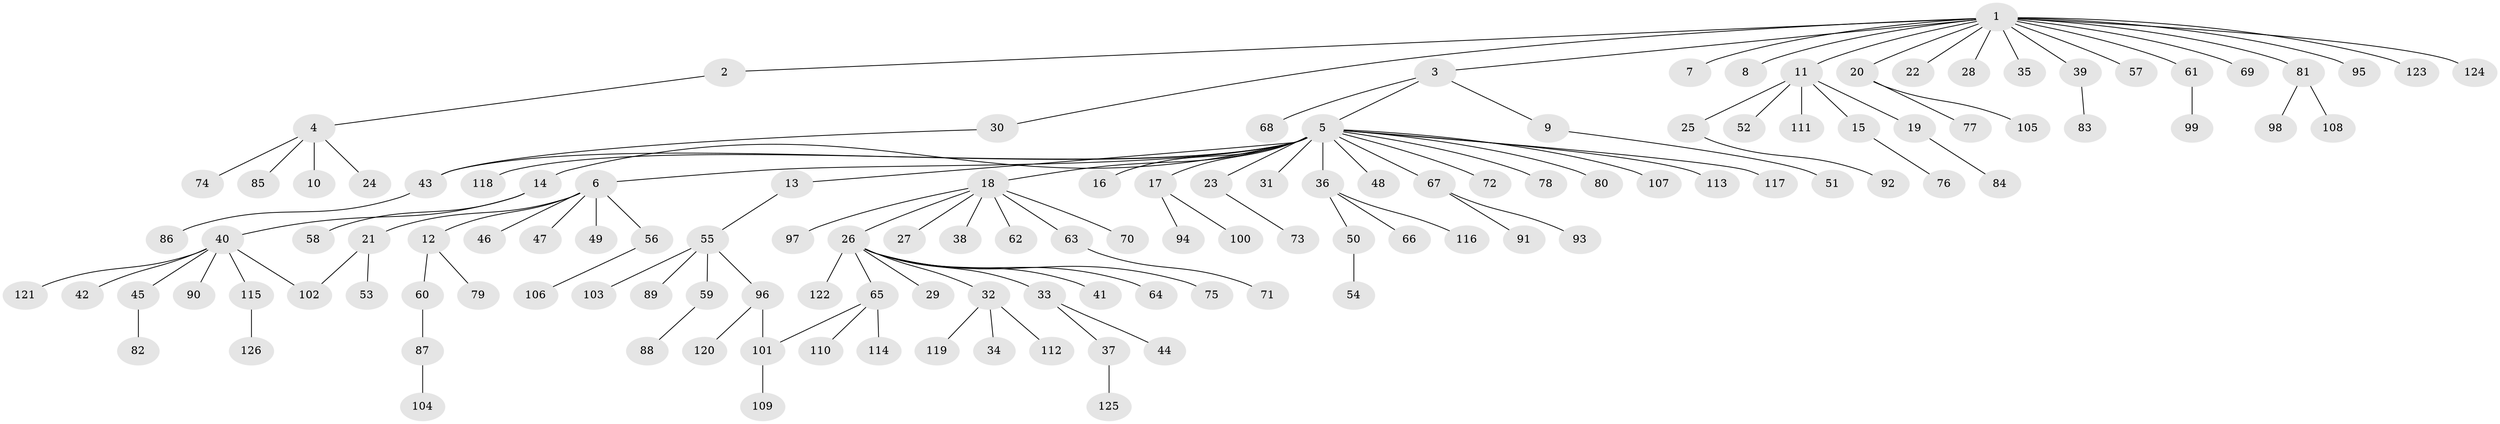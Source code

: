 // Generated by graph-tools (version 1.1) at 2025/35/03/09/25 02:35:40]
// undirected, 126 vertices, 128 edges
graph export_dot {
graph [start="1"]
  node [color=gray90,style=filled];
  1;
  2;
  3;
  4;
  5;
  6;
  7;
  8;
  9;
  10;
  11;
  12;
  13;
  14;
  15;
  16;
  17;
  18;
  19;
  20;
  21;
  22;
  23;
  24;
  25;
  26;
  27;
  28;
  29;
  30;
  31;
  32;
  33;
  34;
  35;
  36;
  37;
  38;
  39;
  40;
  41;
  42;
  43;
  44;
  45;
  46;
  47;
  48;
  49;
  50;
  51;
  52;
  53;
  54;
  55;
  56;
  57;
  58;
  59;
  60;
  61;
  62;
  63;
  64;
  65;
  66;
  67;
  68;
  69;
  70;
  71;
  72;
  73;
  74;
  75;
  76;
  77;
  78;
  79;
  80;
  81;
  82;
  83;
  84;
  85;
  86;
  87;
  88;
  89;
  90;
  91;
  92;
  93;
  94;
  95;
  96;
  97;
  98;
  99;
  100;
  101;
  102;
  103;
  104;
  105;
  106;
  107;
  108;
  109;
  110;
  111;
  112;
  113;
  114;
  115;
  116;
  117;
  118;
  119;
  120;
  121;
  122;
  123;
  124;
  125;
  126;
  1 -- 2;
  1 -- 3;
  1 -- 7;
  1 -- 8;
  1 -- 11;
  1 -- 20;
  1 -- 22;
  1 -- 28;
  1 -- 30;
  1 -- 35;
  1 -- 39;
  1 -- 57;
  1 -- 61;
  1 -- 69;
  1 -- 81;
  1 -- 95;
  1 -- 123;
  1 -- 124;
  2 -- 4;
  3 -- 5;
  3 -- 9;
  3 -- 68;
  4 -- 10;
  4 -- 24;
  4 -- 74;
  4 -- 85;
  5 -- 6;
  5 -- 13;
  5 -- 14;
  5 -- 16;
  5 -- 17;
  5 -- 18;
  5 -- 23;
  5 -- 31;
  5 -- 36;
  5 -- 43;
  5 -- 48;
  5 -- 67;
  5 -- 72;
  5 -- 78;
  5 -- 80;
  5 -- 107;
  5 -- 113;
  5 -- 117;
  5 -- 118;
  6 -- 12;
  6 -- 21;
  6 -- 46;
  6 -- 47;
  6 -- 49;
  6 -- 56;
  9 -- 51;
  11 -- 15;
  11 -- 19;
  11 -- 25;
  11 -- 52;
  11 -- 111;
  12 -- 60;
  12 -- 79;
  13 -- 55;
  14 -- 40;
  14 -- 58;
  15 -- 76;
  17 -- 94;
  17 -- 100;
  18 -- 26;
  18 -- 27;
  18 -- 38;
  18 -- 62;
  18 -- 63;
  18 -- 70;
  18 -- 97;
  19 -- 84;
  20 -- 77;
  20 -- 105;
  21 -- 53;
  21 -- 102;
  23 -- 73;
  25 -- 92;
  26 -- 29;
  26 -- 32;
  26 -- 33;
  26 -- 41;
  26 -- 64;
  26 -- 65;
  26 -- 75;
  26 -- 122;
  30 -- 43;
  32 -- 34;
  32 -- 112;
  32 -- 119;
  33 -- 37;
  33 -- 44;
  36 -- 50;
  36 -- 66;
  36 -- 116;
  37 -- 125;
  39 -- 83;
  40 -- 42;
  40 -- 45;
  40 -- 90;
  40 -- 102;
  40 -- 115;
  40 -- 121;
  43 -- 86;
  45 -- 82;
  50 -- 54;
  55 -- 59;
  55 -- 89;
  55 -- 96;
  55 -- 103;
  56 -- 106;
  59 -- 88;
  60 -- 87;
  61 -- 99;
  63 -- 71;
  65 -- 101;
  65 -- 110;
  65 -- 114;
  67 -- 91;
  67 -- 93;
  81 -- 98;
  81 -- 108;
  87 -- 104;
  96 -- 101;
  96 -- 120;
  101 -- 109;
  115 -- 126;
}
